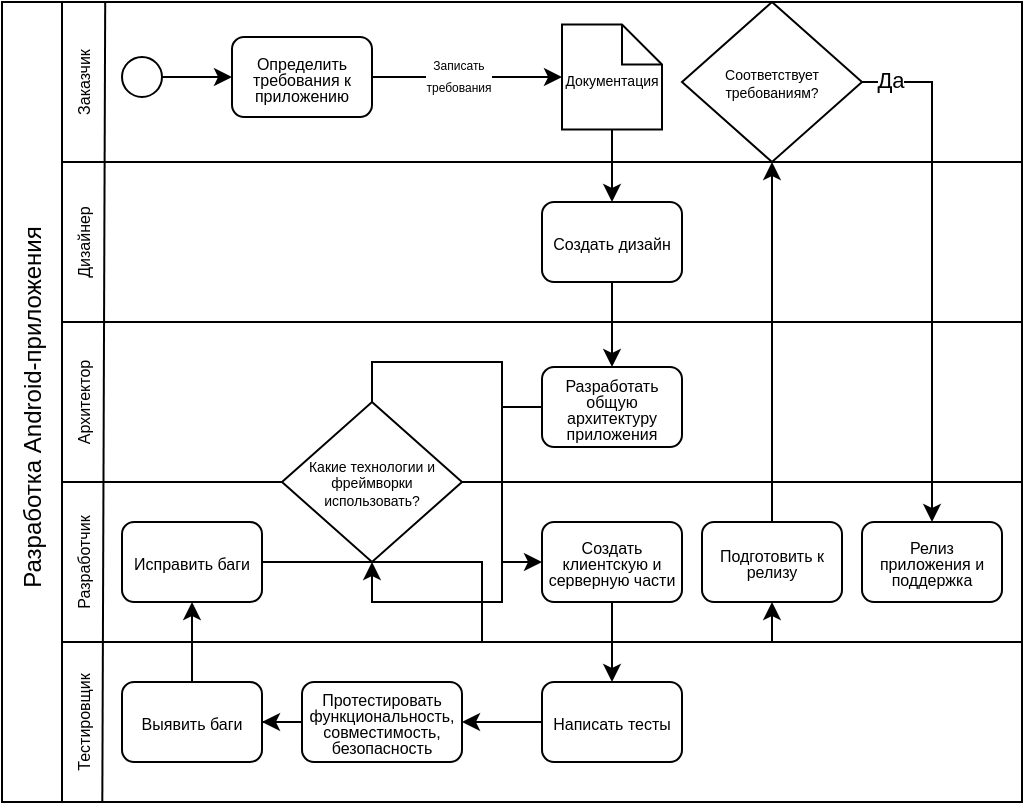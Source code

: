 <mxfile version="22.0.2" type="github">
  <diagram name="Страница — 1" id="3I1dWyryhac3CHWph8Uv">
    <mxGraphModel dx="724" dy="368" grid="1" gridSize="10" guides="1" tooltips="1" connect="1" arrows="1" fold="1" page="1" pageScale="1" pageWidth="827" pageHeight="1169" math="0" shadow="0">
      <root>
        <mxCell id="0" />
        <mxCell id="1" parent="0" />
        <mxCell id="BreHaYtXkJxV1WecUghX-1" value="" style="rounded=0;whiteSpace=wrap;html=1;" vertex="1" parent="1">
          <mxGeometry x="10" y="10" width="30" height="400" as="geometry" />
        </mxCell>
        <mxCell id="BreHaYtXkJxV1WecUghX-2" value="" style="rounded=0;whiteSpace=wrap;html=1;" vertex="1" parent="1">
          <mxGeometry x="40" y="10" width="480" height="80" as="geometry" />
        </mxCell>
        <mxCell id="BreHaYtXkJxV1WecUghX-3" value="Разработка Android-приложения" style="text;html=1;strokeColor=none;fillColor=none;align=center;verticalAlign=middle;whiteSpace=wrap;rounded=0;rotation=270;" vertex="1" parent="1">
          <mxGeometry x="-75" y="197.5" width="200" height="30" as="geometry" />
        </mxCell>
        <mxCell id="BreHaYtXkJxV1WecUghX-4" value="&lt;font style=&quot;font-size: 8px;&quot;&gt;Заказчик&lt;/font&gt;" style="text;html=1;strokeColor=none;fillColor=none;align=center;verticalAlign=middle;whiteSpace=wrap;rounded=0;rotation=270;" vertex="1" parent="1">
          <mxGeometry x="20" y="37.5" width="60" height="25" as="geometry" />
        </mxCell>
        <mxCell id="BreHaYtXkJxV1WecUghX-8" value="" style="rounded=0;whiteSpace=wrap;html=1;" vertex="1" parent="1">
          <mxGeometry x="40" y="90" width="480" height="80" as="geometry" />
        </mxCell>
        <mxCell id="BreHaYtXkJxV1WecUghX-9" value="" style="rounded=0;whiteSpace=wrap;html=1;" vertex="1" parent="1">
          <mxGeometry x="40" y="170" width="480" height="80" as="geometry" />
        </mxCell>
        <mxCell id="BreHaYtXkJxV1WecUghX-10" value="" style="rounded=0;whiteSpace=wrap;html=1;" vertex="1" parent="1">
          <mxGeometry x="40" y="250" width="480" height="80" as="geometry" />
        </mxCell>
        <mxCell id="BreHaYtXkJxV1WecUghX-11" value="&lt;font style=&quot;font-size: 8px;&quot;&gt;Дизайнер&lt;/font&gt;" style="text;html=1;strokeColor=none;fillColor=none;align=center;verticalAlign=middle;whiteSpace=wrap;rounded=0;rotation=270;" vertex="1" parent="1">
          <mxGeometry x="20" y="117.5" width="60" height="25" as="geometry" />
        </mxCell>
        <mxCell id="BreHaYtXkJxV1WecUghX-13" value="&lt;font style=&quot;font-size: 8px;&quot;&gt;Архитектор&lt;/font&gt;" style="text;html=1;strokeColor=none;fillColor=none;align=center;verticalAlign=middle;whiteSpace=wrap;rounded=0;rotation=270;" vertex="1" parent="1">
          <mxGeometry x="20" y="197.5" width="60" height="25" as="geometry" />
        </mxCell>
        <mxCell id="BreHaYtXkJxV1WecUghX-14" value="&lt;font style=&quot;font-size: 8px;&quot;&gt;Разработчик&lt;/font&gt;" style="text;html=1;strokeColor=none;fillColor=none;align=center;verticalAlign=middle;whiteSpace=wrap;rounded=0;rotation=270;" vertex="1" parent="1">
          <mxGeometry x="20" y="277.5" width="60" height="25" as="geometry" />
        </mxCell>
        <mxCell id="BreHaYtXkJxV1WecUghX-15" value="" style="rounded=0;whiteSpace=wrap;html=1;" vertex="1" parent="1">
          <mxGeometry x="40" y="330" width="480" height="80" as="geometry" />
        </mxCell>
        <mxCell id="BreHaYtXkJxV1WecUghX-17" value="&lt;font style=&quot;font-size: 8px;&quot;&gt;Тестировщик&lt;/font&gt;" style="text;html=1;strokeColor=none;fillColor=none;align=center;verticalAlign=middle;whiteSpace=wrap;rounded=0;rotation=270;" vertex="1" parent="1">
          <mxGeometry x="20" y="357.5" width="60" height="25" as="geometry" />
        </mxCell>
        <mxCell id="BreHaYtXkJxV1WecUghX-19" value="" style="endArrow=none;html=1;rounded=0;exitX=0.042;exitY=1;exitDx=0;exitDy=0;exitPerimeter=0;entryX=0.045;entryY=-0.005;entryDx=0;entryDy=0;entryPerimeter=0;" edge="1" parent="1" source="BreHaYtXkJxV1WecUghX-15" target="BreHaYtXkJxV1WecUghX-2">
          <mxGeometry width="50" height="50" relative="1" as="geometry">
            <mxPoint x="80" y="410" as="sourcePoint" />
            <mxPoint x="130" y="360" as="targetPoint" />
          </mxGeometry>
        </mxCell>
        <mxCell id="BreHaYtXkJxV1WecUghX-22" value="" style="edgeStyle=orthogonalEdgeStyle;rounded=0;orthogonalLoop=1;jettySize=auto;html=1;" edge="1" parent="1" source="BreHaYtXkJxV1WecUghX-20" target="BreHaYtXkJxV1WecUghX-21">
          <mxGeometry relative="1" as="geometry" />
        </mxCell>
        <mxCell id="BreHaYtXkJxV1WecUghX-20" value="" style="ellipse;whiteSpace=wrap;html=1;aspect=fixed;" vertex="1" parent="1">
          <mxGeometry x="70" y="37.5" width="20" height="20" as="geometry" />
        </mxCell>
        <mxCell id="BreHaYtXkJxV1WecUghX-26" value="" style="edgeStyle=orthogonalEdgeStyle;rounded=0;orthogonalLoop=1;jettySize=auto;html=1;" edge="1" parent="1" source="BreHaYtXkJxV1WecUghX-21" target="BreHaYtXkJxV1WecUghX-25">
          <mxGeometry relative="1" as="geometry" />
        </mxCell>
        <mxCell id="BreHaYtXkJxV1WecUghX-27" value="&lt;p style=&quot;line-height: 80%;&quot;&gt;&lt;font style=&quot;font-size: 6px;&quot;&gt;Записать&lt;br&gt;требования&lt;/font&gt;&lt;/p&gt;" style="edgeLabel;html=1;align=center;verticalAlign=middle;resizable=0;points=[];" vertex="1" connectable="0" parent="BreHaYtXkJxV1WecUghX-26">
          <mxGeometry x="-0.093" y="2" relative="1" as="geometry">
            <mxPoint as="offset" />
          </mxGeometry>
        </mxCell>
        <mxCell id="BreHaYtXkJxV1WecUghX-21" value="&lt;p style=&quot;line-height: 50%;&quot;&gt;&lt;font style=&quot;font-size: 8px;&quot;&gt;Определить требования к приложению&lt;/font&gt;&lt;/p&gt;" style="rounded=1;whiteSpace=wrap;html=1;" vertex="1" parent="1">
          <mxGeometry x="125" y="27.5" width="70" height="40" as="geometry" />
        </mxCell>
        <mxCell id="BreHaYtXkJxV1WecUghX-29" value="" style="edgeStyle=orthogonalEdgeStyle;rounded=0;orthogonalLoop=1;jettySize=auto;html=1;" edge="1" parent="1" source="BreHaYtXkJxV1WecUghX-25" target="BreHaYtXkJxV1WecUghX-28">
          <mxGeometry relative="1" as="geometry" />
        </mxCell>
        <mxCell id="BreHaYtXkJxV1WecUghX-25" value="&lt;font style=&quot;font-size: 7px;&quot;&gt;Документация&lt;/font&gt;" style="shape=note;size=20;whiteSpace=wrap;html=1;" vertex="1" parent="1">
          <mxGeometry x="290" y="21.25" width="50" height="52.5" as="geometry" />
        </mxCell>
        <mxCell id="BreHaYtXkJxV1WecUghX-31" value="" style="edgeStyle=orthogonalEdgeStyle;rounded=0;orthogonalLoop=1;jettySize=auto;html=1;" edge="1" parent="1" source="BreHaYtXkJxV1WecUghX-28" target="BreHaYtXkJxV1WecUghX-30">
          <mxGeometry relative="1" as="geometry" />
        </mxCell>
        <mxCell id="BreHaYtXkJxV1WecUghX-28" value="&lt;p style=&quot;line-height: 50%;&quot;&gt;&lt;font style=&quot;font-size: 8px;&quot;&gt;Создать дизайн&lt;/font&gt;&lt;/p&gt;" style="rounded=1;whiteSpace=wrap;html=1;" vertex="1" parent="1">
          <mxGeometry x="280" y="110" width="70" height="40" as="geometry" />
        </mxCell>
        <mxCell id="BreHaYtXkJxV1WecUghX-35" style="edgeStyle=orthogonalEdgeStyle;rounded=0;orthogonalLoop=1;jettySize=auto;html=1;exitX=0;exitY=0.5;exitDx=0;exitDy=0;entryX=0.5;entryY=1;entryDx=0;entryDy=0;" edge="1" parent="1" source="BreHaYtXkJxV1WecUghX-30" target="BreHaYtXkJxV1WecUghX-32">
          <mxGeometry relative="1" as="geometry" />
        </mxCell>
        <mxCell id="BreHaYtXkJxV1WecUghX-30" value="&lt;p style=&quot;line-height: 50%;&quot;&gt;&lt;font style=&quot;font-size: 8px;&quot;&gt;Разработать общую архитектуру приложения&lt;/font&gt;&lt;/p&gt;" style="rounded=1;whiteSpace=wrap;html=1;" vertex="1" parent="1">
          <mxGeometry x="280" y="192.5" width="70" height="40" as="geometry" />
        </mxCell>
        <mxCell id="BreHaYtXkJxV1WecUghX-39" style="edgeStyle=orthogonalEdgeStyle;rounded=0;orthogonalLoop=1;jettySize=auto;html=1;exitX=0.5;exitY=0;exitDx=0;exitDy=0;entryX=0;entryY=0.5;entryDx=0;entryDy=0;" edge="1" parent="1" source="BreHaYtXkJxV1WecUghX-32" target="BreHaYtXkJxV1WecUghX-37">
          <mxGeometry relative="1" as="geometry" />
        </mxCell>
        <mxCell id="BreHaYtXkJxV1WecUghX-32" value="&lt;p style=&quot;line-height: 60%;&quot;&gt;&lt;font style=&quot;font-size: 7px;&quot;&gt;Какие технологии и фреймворки использовать?&lt;/font&gt;&lt;/p&gt;" style="rhombus;whiteSpace=wrap;html=1;" vertex="1" parent="1">
          <mxGeometry x="150" y="210" width="90" height="80" as="geometry" />
        </mxCell>
        <mxCell id="BreHaYtXkJxV1WecUghX-43" value="" style="edgeStyle=orthogonalEdgeStyle;rounded=0;orthogonalLoop=1;jettySize=auto;html=1;" edge="1" parent="1" source="BreHaYtXkJxV1WecUghX-37" target="BreHaYtXkJxV1WecUghX-42">
          <mxGeometry relative="1" as="geometry" />
        </mxCell>
        <mxCell id="BreHaYtXkJxV1WecUghX-37" value="&lt;p style=&quot;line-height: 50%;&quot;&gt;&lt;font style=&quot;font-size: 8px;&quot;&gt;Создать клиентскую и серверную части&lt;/font&gt;&lt;/p&gt;" style="rounded=1;whiteSpace=wrap;html=1;" vertex="1" parent="1">
          <mxGeometry x="280" y="270" width="70" height="40" as="geometry" />
        </mxCell>
        <mxCell id="BreHaYtXkJxV1WecUghX-45" value="" style="edgeStyle=orthogonalEdgeStyle;rounded=0;orthogonalLoop=1;jettySize=auto;html=1;" edge="1" parent="1" source="BreHaYtXkJxV1WecUghX-42" target="BreHaYtXkJxV1WecUghX-44">
          <mxGeometry relative="1" as="geometry" />
        </mxCell>
        <mxCell id="BreHaYtXkJxV1WecUghX-42" value="&lt;p style=&quot;line-height: 50%;&quot;&gt;&lt;font style=&quot;font-size: 8px;&quot;&gt;Написать тесты&lt;/font&gt;&lt;/p&gt;" style="rounded=1;whiteSpace=wrap;html=1;" vertex="1" parent="1">
          <mxGeometry x="280" y="350" width="70" height="40" as="geometry" />
        </mxCell>
        <mxCell id="BreHaYtXkJxV1WecUghX-48" value="" style="edgeStyle=orthogonalEdgeStyle;rounded=0;orthogonalLoop=1;jettySize=auto;html=1;" edge="1" parent="1" source="BreHaYtXkJxV1WecUghX-44" target="BreHaYtXkJxV1WecUghX-47">
          <mxGeometry relative="1" as="geometry" />
        </mxCell>
        <mxCell id="BreHaYtXkJxV1WecUghX-44" value="&lt;p style=&quot;line-height: 50%;&quot;&gt;&lt;span style=&quot;font-size: 8px;&quot;&gt;Протестировать функциональность, совместимость, безопасность&lt;/span&gt;&lt;/p&gt;" style="rounded=1;whiteSpace=wrap;html=1;" vertex="1" parent="1">
          <mxGeometry x="160" y="350" width="80" height="40" as="geometry" />
        </mxCell>
        <mxCell id="BreHaYtXkJxV1WecUghX-50" value="" style="edgeStyle=orthogonalEdgeStyle;rounded=0;orthogonalLoop=1;jettySize=auto;html=1;" edge="1" parent="1" source="BreHaYtXkJxV1WecUghX-47" target="BreHaYtXkJxV1WecUghX-49">
          <mxGeometry relative="1" as="geometry" />
        </mxCell>
        <mxCell id="BreHaYtXkJxV1WecUghX-47" value="&lt;p style=&quot;line-height: 50%;&quot;&gt;&lt;font style=&quot;font-size: 8px;&quot;&gt;Выявить баги&lt;/font&gt;&lt;/p&gt;" style="rounded=1;whiteSpace=wrap;html=1;" vertex="1" parent="1">
          <mxGeometry x="70" y="350" width="70" height="40" as="geometry" />
        </mxCell>
        <mxCell id="BreHaYtXkJxV1WecUghX-56" style="edgeStyle=orthogonalEdgeStyle;rounded=0;orthogonalLoop=1;jettySize=auto;html=1;exitX=1;exitY=0.5;exitDx=0;exitDy=0;entryX=0.5;entryY=1;entryDx=0;entryDy=0;" edge="1" parent="1" source="BreHaYtXkJxV1WecUghX-49" target="BreHaYtXkJxV1WecUghX-55">
          <mxGeometry relative="1" as="geometry" />
        </mxCell>
        <mxCell id="BreHaYtXkJxV1WecUghX-49" value="&lt;p style=&quot;line-height: 50%;&quot;&gt;&lt;font style=&quot;font-size: 8px;&quot;&gt;Исправить баги&lt;/font&gt;&lt;/p&gt;" style="rounded=1;whiteSpace=wrap;html=1;" vertex="1" parent="1">
          <mxGeometry x="70" y="270" width="70" height="40" as="geometry" />
        </mxCell>
        <mxCell id="BreHaYtXkJxV1WecUghX-59" style="edgeStyle=orthogonalEdgeStyle;rounded=0;orthogonalLoop=1;jettySize=auto;html=1;exitX=1;exitY=0.5;exitDx=0;exitDy=0;entryX=0.5;entryY=0;entryDx=0;entryDy=0;" edge="1" parent="1" source="BreHaYtXkJxV1WecUghX-54" target="BreHaYtXkJxV1WecUghX-58">
          <mxGeometry relative="1" as="geometry" />
        </mxCell>
        <mxCell id="BreHaYtXkJxV1WecUghX-60" value="Да" style="edgeLabel;html=1;align=center;verticalAlign=middle;resizable=0;points=[];" vertex="1" connectable="0" parent="BreHaYtXkJxV1WecUghX-59">
          <mxGeometry x="-0.893" y="1" relative="1" as="geometry">
            <mxPoint as="offset" />
          </mxGeometry>
        </mxCell>
        <mxCell id="BreHaYtXkJxV1WecUghX-54" value="&lt;p style=&quot;line-height: 60%;&quot;&gt;&lt;font style=&quot;font-size: 7px;&quot;&gt;Соответствует требованиям?&lt;/font&gt;&lt;/p&gt;" style="rhombus;whiteSpace=wrap;html=1;" vertex="1" parent="1">
          <mxGeometry x="350" y="10" width="90" height="80" as="geometry" />
        </mxCell>
        <mxCell id="BreHaYtXkJxV1WecUghX-57" style="edgeStyle=orthogonalEdgeStyle;rounded=0;orthogonalLoop=1;jettySize=auto;html=1;entryX=0.5;entryY=1;entryDx=0;entryDy=0;" edge="1" parent="1" source="BreHaYtXkJxV1WecUghX-55" target="BreHaYtXkJxV1WecUghX-54">
          <mxGeometry relative="1" as="geometry" />
        </mxCell>
        <mxCell id="BreHaYtXkJxV1WecUghX-55" value="&lt;p style=&quot;line-height: 50%;&quot;&gt;&lt;span style=&quot;font-size: 8px;&quot;&gt;Подготовить к релизу&lt;/span&gt;&lt;/p&gt;" style="rounded=1;whiteSpace=wrap;html=1;" vertex="1" parent="1">
          <mxGeometry x="360" y="270" width="70" height="40" as="geometry" />
        </mxCell>
        <mxCell id="BreHaYtXkJxV1WecUghX-58" value="&lt;p style=&quot;line-height: 50%;&quot;&gt;&lt;span style=&quot;font-size: 8px;&quot;&gt;Релиз приложения и поддержка&lt;/span&gt;&lt;/p&gt;" style="rounded=1;whiteSpace=wrap;html=1;" vertex="1" parent="1">
          <mxGeometry x="440" y="270" width="70" height="40" as="geometry" />
        </mxCell>
      </root>
    </mxGraphModel>
  </diagram>
</mxfile>
